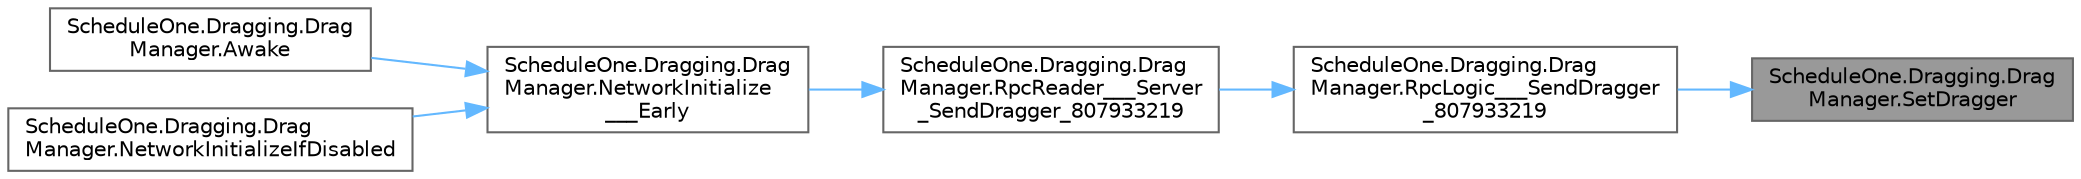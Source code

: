 digraph "ScheduleOne.Dragging.DragManager.SetDragger"
{
 // LATEX_PDF_SIZE
  bgcolor="transparent";
  edge [fontname=Helvetica,fontsize=10,labelfontname=Helvetica,labelfontsize=10];
  node [fontname=Helvetica,fontsize=10,shape=box,height=0.2,width=0.4];
  rankdir="RL";
  Node1 [id="Node000001",label="ScheduleOne.Dragging.Drag\lManager.SetDragger",height=0.2,width=0.4,color="gray40", fillcolor="grey60", style="filled", fontcolor="black",tooltip=" "];
  Node1 -> Node2 [id="edge1_Node000001_Node000002",dir="back",color="steelblue1",style="solid",tooltip=" "];
  Node2 [id="Node000002",label="ScheduleOne.Dragging.Drag\lManager.RpcLogic___SendDragger\l_807933219",height=0.2,width=0.4,color="grey40", fillcolor="white", style="filled",URL="$class_schedule_one_1_1_dragging_1_1_drag_manager.html#ae5b832aa6887e6f1af2a78a45c6c7474",tooltip=" "];
  Node2 -> Node3 [id="edge2_Node000002_Node000003",dir="back",color="steelblue1",style="solid",tooltip=" "];
  Node3 [id="Node000003",label="ScheduleOne.Dragging.Drag\lManager.RpcReader___Server\l_SendDragger_807933219",height=0.2,width=0.4,color="grey40", fillcolor="white", style="filled",URL="$class_schedule_one_1_1_dragging_1_1_drag_manager.html#a9800c3f8a14e11e32c59965542cfcbe2",tooltip=" "];
  Node3 -> Node4 [id="edge3_Node000003_Node000004",dir="back",color="steelblue1",style="solid",tooltip=" "];
  Node4 [id="Node000004",label="ScheduleOne.Dragging.Drag\lManager.NetworkInitialize\l___Early",height=0.2,width=0.4,color="grey40", fillcolor="white", style="filled",URL="$class_schedule_one_1_1_dragging_1_1_drag_manager.html#a4b24a882a187b36097f61c8fe1085677",tooltip=" "];
  Node4 -> Node5 [id="edge4_Node000004_Node000005",dir="back",color="steelblue1",style="solid",tooltip=" "];
  Node5 [id="Node000005",label="ScheduleOne.Dragging.Drag\lManager.Awake",height=0.2,width=0.4,color="grey40", fillcolor="white", style="filled",URL="$class_schedule_one_1_1_dragging_1_1_drag_manager.html#a3ce6de18f15ca3be3a20ad0f69f9df91",tooltip=" "];
  Node4 -> Node6 [id="edge5_Node000004_Node000006",dir="back",color="steelblue1",style="solid",tooltip=" "];
  Node6 [id="Node000006",label="ScheduleOne.Dragging.Drag\lManager.NetworkInitializeIfDisabled",height=0.2,width=0.4,color="grey40", fillcolor="white", style="filled",URL="$class_schedule_one_1_1_dragging_1_1_drag_manager.html#a47060d5823b4695f1a71f6a4c7e1c103",tooltip=" "];
}

